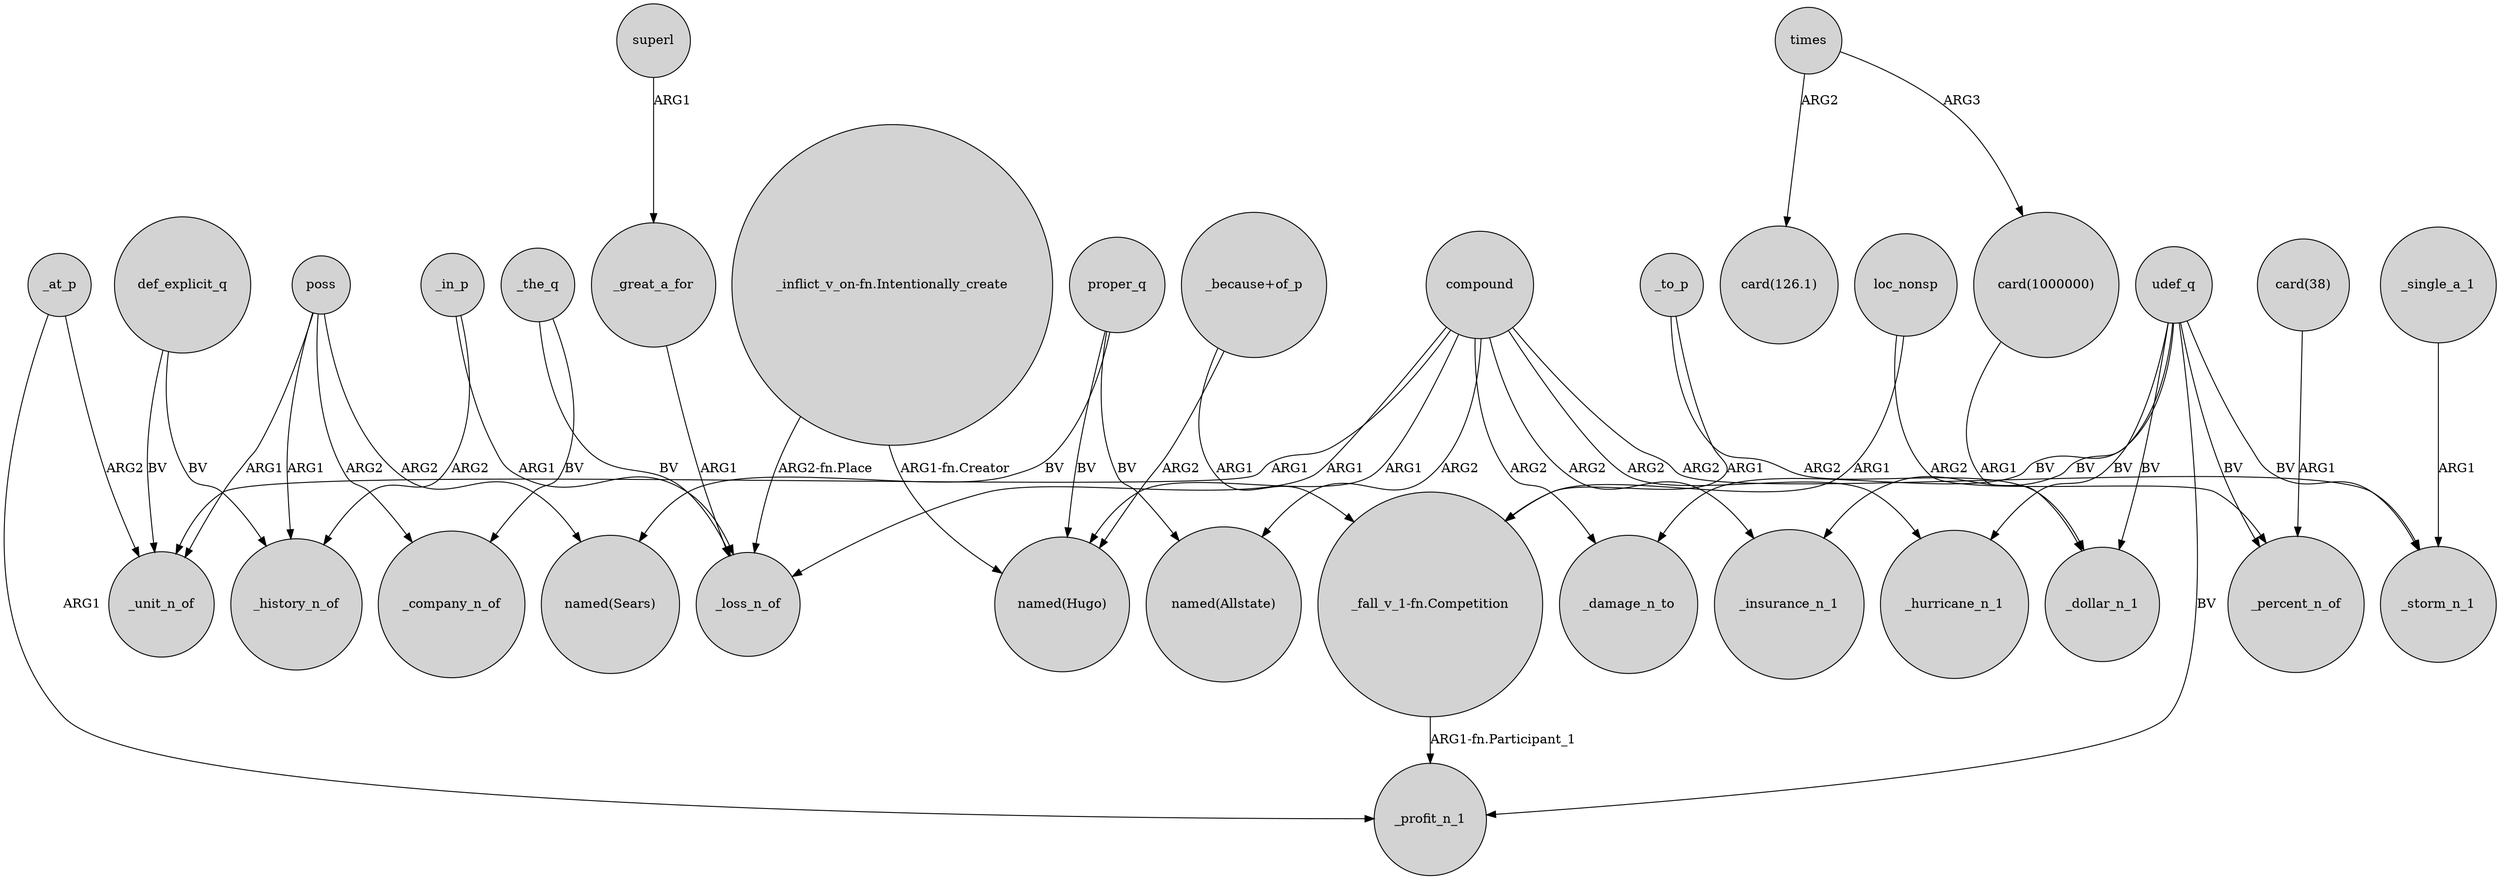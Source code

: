 digraph {
	node [shape=circle style=filled]
	proper_q -> "named(Allstate)" [label=BV]
	udef_q -> _insurance_n_1 [label=BV]
	_at_p -> _profit_n_1 [label=ARG1]
	"_inflict_v_on-fn.Intentionally_create" -> _loss_n_of [label="ARG2-fn.Place"]
	_to_p -> "_fall_v_1-fn.Competition" [label=ARG1]
	compound -> "named(Hugo)" [label=ARG1]
	"_inflict_v_on-fn.Intentionally_create" -> "named(Hugo)" [label="ARG1-fn.Creator"]
	_at_p -> _unit_n_of [label=ARG2]
	compound -> "named(Allstate)" [label=ARG2]
	_the_q -> _loss_n_of [label=BV]
	times -> "card(126.1)" [label=ARG2]
	compound -> _hurricane_n_1 [label=ARG2]
	loc_nonsp -> "_fall_v_1-fn.Competition" [label=ARG1]
	times -> "card(1000000)" [label=ARG3]
	"card(38)" -> _percent_n_of [label=ARG1]
	proper_q -> "named(Hugo)" [label=BV]
	udef_q -> _profit_n_1 [label=BV]
	superl -> _great_a_for [label=ARG1]
	_in_p -> _loss_n_of [label=ARG1]
	_to_p -> _dollar_n_1 [label=ARG2]
	compound -> _storm_n_1 [label=ARG2]
	"_because+of_p" -> "named(Hugo)" [label=ARG2]
	"_fall_v_1-fn.Competition" -> _profit_n_1 [label="ARG1-fn.Participant_1"]
	proper_q -> "named(Sears)" [label=BV]
	poss -> _company_n_of [label=ARG2]
	compound -> _loss_n_of [label=ARG1]
	def_explicit_q -> _unit_n_of [label=BV]
	udef_q -> _percent_n_of [label=BV]
	udef_q -> _damage_n_to [label=BV]
	udef_q -> _dollar_n_1 [label=BV]
	poss -> _history_n_of [label=ARG1]
	"card(1000000)" -> _dollar_n_1 [label=ARG1]
	udef_q -> _storm_n_1 [label=BV]
	compound -> _insurance_n_1 [label=ARG2]
	udef_q -> _hurricane_n_1 [label=BV]
	def_explicit_q -> _history_n_of [label=BV]
	compound -> _damage_n_to [label=ARG2]
	poss -> "named(Sears)" [label=ARG2]
	poss -> _unit_n_of [label=ARG1]
	compound -> _unit_n_of [label=ARG1]
	"_because+of_p" -> "_fall_v_1-fn.Competition" [label=ARG1]
	_great_a_for -> _loss_n_of [label=ARG1]
	_single_a_1 -> _storm_n_1 [label=ARG1]
	_the_q -> _company_n_of [label=BV]
	_in_p -> _history_n_of [label=ARG2]
	loc_nonsp -> _percent_n_of [label=ARG2]
}
